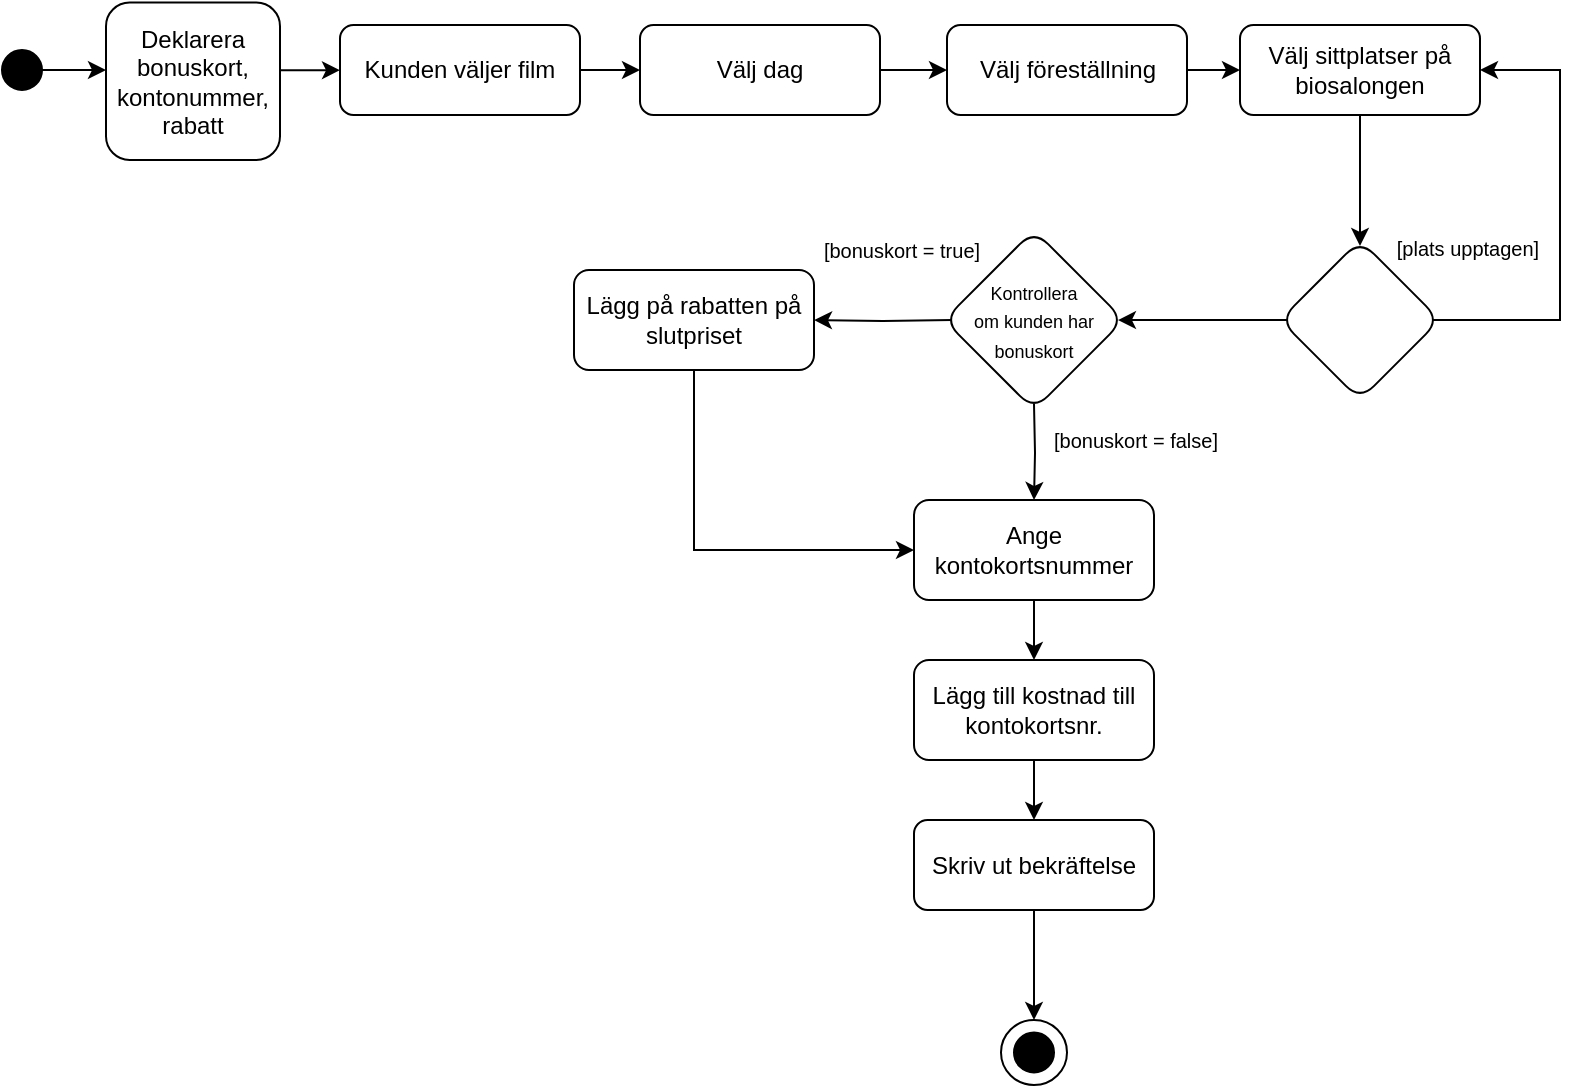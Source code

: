 <mxfile version="24.7.12">
  <diagram name="Sida-1" id="82awPTNViQVr0rAd1bzf">
    <mxGraphModel dx="995" dy="539" grid="1" gridSize="10" guides="1" tooltips="1" connect="1" arrows="1" fold="1" page="1" pageScale="1" pageWidth="827" pageHeight="1169" math="0" shadow="0">
      <root>
        <mxCell id="0" />
        <mxCell id="1" parent="0" />
        <mxCell id="W77Re-WcuIGh2rQA4MoI-3" value="" style="edgeStyle=orthogonalEdgeStyle;rounded=0;orthogonalLoop=1;jettySize=auto;html=1;exitX=1;exitY=0.5;exitDx=0;exitDy=0;" edge="1" parent="1">
          <mxGeometry relative="1" as="geometry">
            <mxPoint x="34" y="55" as="sourcePoint" />
            <mxPoint x="73" y="55" as="targetPoint" />
          </mxGeometry>
        </mxCell>
        <mxCell id="W77Re-WcuIGh2rQA4MoI-1" value="" style="ellipse;whiteSpace=wrap;html=1;aspect=fixed;fillColor=#000000;" vertex="1" parent="1">
          <mxGeometry x="21" y="45" width="20" height="20" as="geometry" />
        </mxCell>
        <mxCell id="W77Re-WcuIGh2rQA4MoI-6" value="" style="edgeStyle=orthogonalEdgeStyle;rounded=0;orthogonalLoop=1;jettySize=auto;html=1;" edge="1" parent="1" source="W77Re-WcuIGh2rQA4MoI-2" target="W77Re-WcuIGh2rQA4MoI-5">
          <mxGeometry relative="1" as="geometry" />
        </mxCell>
        <mxCell id="W77Re-WcuIGh2rQA4MoI-2" value="Kunden väljer film" style="rounded=1;whiteSpace=wrap;html=1;fillColor=#FFFFFF;" vertex="1" parent="1">
          <mxGeometry x="190" y="32.5" width="120" height="45" as="geometry" />
        </mxCell>
        <mxCell id="W77Re-WcuIGh2rQA4MoI-8" value="" style="edgeStyle=orthogonalEdgeStyle;rounded=0;orthogonalLoop=1;jettySize=auto;html=1;" edge="1" parent="1" source="W77Re-WcuIGh2rQA4MoI-5" target="W77Re-WcuIGh2rQA4MoI-7">
          <mxGeometry relative="1" as="geometry" />
        </mxCell>
        <mxCell id="W77Re-WcuIGh2rQA4MoI-5" value="Välj dag" style="whiteSpace=wrap;html=1;fillColor=#FFFFFF;rounded=1;" vertex="1" parent="1">
          <mxGeometry x="340" y="32.5" width="120" height="45" as="geometry" />
        </mxCell>
        <mxCell id="W77Re-WcuIGh2rQA4MoI-10" value="" style="edgeStyle=orthogonalEdgeStyle;rounded=0;orthogonalLoop=1;jettySize=auto;html=1;" edge="1" parent="1" source="W77Re-WcuIGh2rQA4MoI-7" target="W77Re-WcuIGh2rQA4MoI-9">
          <mxGeometry relative="1" as="geometry" />
        </mxCell>
        <mxCell id="W77Re-WcuIGh2rQA4MoI-7" value="Välj föreställning" style="whiteSpace=wrap;html=1;fillColor=#FFFFFF;rounded=1;" vertex="1" parent="1">
          <mxGeometry x="493.5" y="32.5" width="120" height="45" as="geometry" />
        </mxCell>
        <mxCell id="W77Re-WcuIGh2rQA4MoI-12" value="" style="edgeStyle=orthogonalEdgeStyle;rounded=0;orthogonalLoop=1;jettySize=auto;html=1;exitX=0.5;exitY=1;exitDx=0;exitDy=0;" edge="1" parent="1" source="W77Re-WcuIGh2rQA4MoI-9">
          <mxGeometry relative="1" as="geometry">
            <mxPoint x="700" y="80.5" as="sourcePoint" />
            <mxPoint x="700" y="143" as="targetPoint" />
          </mxGeometry>
        </mxCell>
        <mxCell id="W77Re-WcuIGh2rQA4MoI-9" value="Välj sittplatser på biosalongen" style="whiteSpace=wrap;html=1;fillColor=#FFFFFF;rounded=1;" vertex="1" parent="1">
          <mxGeometry x="640" y="32.5" width="120" height="45" as="geometry" />
        </mxCell>
        <mxCell id="W77Re-WcuIGh2rQA4MoI-13" style="edgeStyle=orthogonalEdgeStyle;rounded=0;orthogonalLoop=1;jettySize=auto;html=1;exitX=0.954;exitY=0.5;exitDx=0;exitDy=0;entryX=1;entryY=0.5;entryDx=0;entryDy=0;exitPerimeter=0;" edge="1" parent="1" source="W77Re-WcuIGh2rQA4MoI-11" target="W77Re-WcuIGh2rQA4MoI-9">
          <mxGeometry relative="1" as="geometry">
            <Array as="points">
              <mxPoint x="800" y="180" />
              <mxPoint x="800" y="55" />
            </Array>
          </mxGeometry>
        </mxCell>
        <mxCell id="W77Re-WcuIGh2rQA4MoI-18" value="" style="edgeStyle=orthogonalEdgeStyle;rounded=0;orthogonalLoop=1;jettySize=auto;html=1;" edge="1" parent="1">
          <mxGeometry relative="1" as="geometry">
            <mxPoint x="663.971" y="180.029" as="sourcePoint" />
            <mxPoint x="578.971" y="180.029" as="targetPoint" />
            <Array as="points">
              <mxPoint x="639" y="180" />
              <mxPoint x="639" y="180" />
            </Array>
          </mxGeometry>
        </mxCell>
        <mxCell id="W77Re-WcuIGh2rQA4MoI-11" value="" style="rhombus;whiteSpace=wrap;html=1;fillColor=#FFFFFF;rounded=1;" vertex="1" parent="1">
          <mxGeometry x="660" y="140" width="80" height="80" as="geometry" />
        </mxCell>
        <mxCell id="W77Re-WcuIGh2rQA4MoI-14" value="&lt;font style=&quot;font-size: 10px;&quot;&gt;[plats upptagen]&lt;/font&gt;" style="text;html=1;align=center;verticalAlign=middle;whiteSpace=wrap;rounded=0;" vertex="1" parent="1">
          <mxGeometry x="704" y="129" width="100" height="30" as="geometry" />
        </mxCell>
        <mxCell id="W77Re-WcuIGh2rQA4MoI-24" value="" style="edgeStyle=orthogonalEdgeStyle;rounded=0;orthogonalLoop=1;jettySize=auto;html=1;entryX=1;entryY=0.5;entryDx=0;entryDy=0;" edge="1" parent="1" target="W77Re-WcuIGh2rQA4MoI-23">
          <mxGeometry relative="1" as="geometry">
            <mxPoint x="496" y="180" as="sourcePoint" />
            <mxPoint x="431" y="180" as="targetPoint" />
          </mxGeometry>
        </mxCell>
        <mxCell id="W77Re-WcuIGh2rQA4MoI-26" value="" style="edgeStyle=orthogonalEdgeStyle;rounded=0;orthogonalLoop=1;jettySize=auto;html=1;entryX=0.5;entryY=0;entryDx=0;entryDy=0;" edge="1" parent="1" target="W77Re-WcuIGh2rQA4MoI-25">
          <mxGeometry relative="1" as="geometry">
            <mxPoint x="537" y="222" as="sourcePoint" />
            <mxPoint x="537" y="267" as="targetPoint" />
          </mxGeometry>
        </mxCell>
        <mxCell id="W77Re-WcuIGh2rQA4MoI-17" value="&lt;font style=&quot;font-size: 9px;&quot;&gt;Kontrollera&lt;/font&gt;&lt;div&gt;&lt;font style=&quot;font-size: 9px;&quot;&gt;om kunden har bonuskort&lt;/font&gt;&lt;/div&gt;" style="rhombus;whiteSpace=wrap;html=1;fillColor=#FFFFFF;rounded=1;" vertex="1" parent="1">
          <mxGeometry x="492" y="135" width="90" height="90" as="geometry" />
        </mxCell>
        <mxCell id="W77Re-WcuIGh2rQA4MoI-22" value="" style="edgeStyle=orthogonalEdgeStyle;rounded=0;orthogonalLoop=1;jettySize=auto;html=1;exitX=1.023;exitY=0.43;exitDx=0;exitDy=0;exitPerimeter=0;entryX=0;entryY=0.5;entryDx=0;entryDy=0;" edge="1" parent="1" target="W77Re-WcuIGh2rQA4MoI-2">
          <mxGeometry relative="1" as="geometry">
            <mxPoint x="159.001" y="55.113" as="sourcePoint" />
            <mxPoint x="187" y="55.029" as="targetPoint" />
          </mxGeometry>
        </mxCell>
        <mxCell id="W77Re-WcuIGh2rQA4MoI-19" value="Deklarera bonuskort, kontonummer, rabatt" style="rounded=1;whiteSpace=wrap;html=1;" vertex="1" parent="1">
          <mxGeometry x="73" y="21.25" width="87" height="78.75" as="geometry" />
        </mxCell>
        <mxCell id="W77Re-WcuIGh2rQA4MoI-31" style="edgeStyle=orthogonalEdgeStyle;rounded=0;orthogonalLoop=1;jettySize=auto;html=1;exitX=0.5;exitY=1;exitDx=0;exitDy=0;entryX=0;entryY=0.5;entryDx=0;entryDy=0;" edge="1" parent="1" source="W77Re-WcuIGh2rQA4MoI-23" target="W77Re-WcuIGh2rQA4MoI-25">
          <mxGeometry relative="1" as="geometry" />
        </mxCell>
        <mxCell id="W77Re-WcuIGh2rQA4MoI-23" value="Lägg på rabatten på slutpriset" style="whiteSpace=wrap;html=1;fillColor=#FFFFFF;rounded=1;" vertex="1" parent="1">
          <mxGeometry x="307" y="155" width="120" height="50" as="geometry" />
        </mxCell>
        <mxCell id="W77Re-WcuIGh2rQA4MoI-28" value="" style="edgeStyle=orthogonalEdgeStyle;rounded=0;orthogonalLoop=1;jettySize=auto;html=1;" edge="1" parent="1" source="W77Re-WcuIGh2rQA4MoI-25" target="W77Re-WcuIGh2rQA4MoI-27">
          <mxGeometry relative="1" as="geometry" />
        </mxCell>
        <mxCell id="W77Re-WcuIGh2rQA4MoI-25" value="Ange kontokortsnummer" style="whiteSpace=wrap;html=1;fillColor=#FFFFFF;rounded=1;" vertex="1" parent="1">
          <mxGeometry x="477" y="270" width="120" height="50" as="geometry" />
        </mxCell>
        <mxCell id="W77Re-WcuIGh2rQA4MoI-30" value="" style="edgeStyle=orthogonalEdgeStyle;rounded=0;orthogonalLoop=1;jettySize=auto;html=1;" edge="1" parent="1" source="W77Re-WcuIGh2rQA4MoI-27" target="W77Re-WcuIGh2rQA4MoI-29">
          <mxGeometry relative="1" as="geometry" />
        </mxCell>
        <mxCell id="W77Re-WcuIGh2rQA4MoI-27" value="Lägg till kostnad till kontokortsnr." style="whiteSpace=wrap;html=1;fillColor=#FFFFFF;rounded=1;" vertex="1" parent="1">
          <mxGeometry x="477" y="350" width="120" height="50" as="geometry" />
        </mxCell>
        <mxCell id="W77Re-WcuIGh2rQA4MoI-35" value="" style="edgeStyle=orthogonalEdgeStyle;rounded=0;orthogonalLoop=1;jettySize=auto;html=1;" edge="1" parent="1" source="W77Re-WcuIGh2rQA4MoI-29" target="W77Re-WcuIGh2rQA4MoI-34">
          <mxGeometry relative="1" as="geometry" />
        </mxCell>
        <mxCell id="W77Re-WcuIGh2rQA4MoI-29" value="Skriv ut bekräftelse" style="whiteSpace=wrap;html=1;fillColor=#FFFFFF;rounded=1;" vertex="1" parent="1">
          <mxGeometry x="477" y="430" width="120" height="45" as="geometry" />
        </mxCell>
        <mxCell id="W77Re-WcuIGh2rQA4MoI-32" value="&lt;font style=&quot;font-size: 10px;&quot;&gt;[bonuskort = true]&lt;/font&gt;" style="text;html=1;align=center;verticalAlign=middle;whiteSpace=wrap;rounded=0;" vertex="1" parent="1">
          <mxGeometry x="416" y="130" width="110" height="30" as="geometry" />
        </mxCell>
        <mxCell id="W77Re-WcuIGh2rQA4MoI-33" value="&lt;font style=&quot;font-size: 10px;&quot;&gt;[bonuskort = false]&lt;/font&gt;" style="text;html=1;align=center;verticalAlign=middle;whiteSpace=wrap;rounded=0;" vertex="1" parent="1">
          <mxGeometry x="533" y="225" width="110" height="30" as="geometry" />
        </mxCell>
        <mxCell id="W77Re-WcuIGh2rQA4MoI-34" value="" style="ellipse;whiteSpace=wrap;html=1;fillColor=#FFFFFF;rounded=1;" vertex="1" parent="1">
          <mxGeometry x="520.5" y="530" width="33" height="32.5" as="geometry" />
        </mxCell>
        <mxCell id="W77Re-WcuIGh2rQA4MoI-38" value="" style="ellipse;whiteSpace=wrap;html=1;aspect=fixed;fillColor=#000000;" vertex="1" parent="1">
          <mxGeometry x="527" y="536.25" width="20" height="20" as="geometry" />
        </mxCell>
      </root>
    </mxGraphModel>
  </diagram>
</mxfile>
